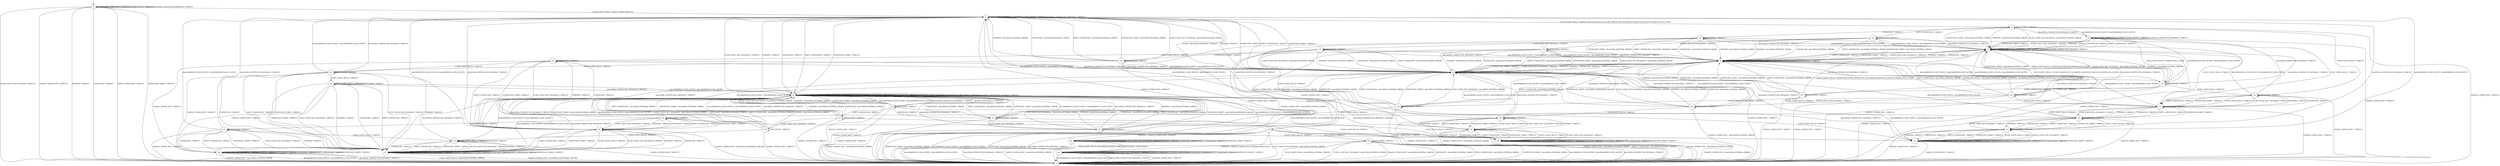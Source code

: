 digraph g {

	s0 [shape="circle" label="s0"];
	s1 [shape="circle" label="s1"];
	s2 [shape="circle" label="s2"];
	s3 [shape="circle" label="s3"];
	s4 [shape="circle" label="s4"];
	s5 [shape="circle" label="s5"];
	s6 [shape="circle" label="s6"];
	s7 [shape="circle" label="s7"];
	s8 [shape="circle" label="s8"];
	s9 [shape="circle" label="s9"];
	s10 [shape="circle" label="s10"];
	s11 [shape="circle" label="s11"];
	s12 [shape="circle" label="s12"];
	s13 [shape="circle" label="s13"];
	s14 [shape="circle" label="s14"];
	s15 [shape="circle" label="s15"];
	s16 [shape="circle" label="s16"];
	s17 [shape="circle" label="s17"];
	s18 [shape="circle" label="s18"];
	s19 [shape="circle" label="s19"];
	s20 [shape="circle" label="s20"];
	s21 [shape="circle" label="s21"];
	s22 [shape="circle" label="s22"];
	s23 [shape="circle" label="s23"];
	s24 [shape="circle" label="s24"];
	s25 [shape="circle" label="s25"];
	s26 [shape="circle" label="s26"];
	s27 [shape="circle" label="s27"];
	s28 [shape="circle" label="s28"];
	s29 [shape="circle" label="s29"];
	s30 [shape="circle" label="s30"];
	s31 [shape="circle" label="s31"];
	s32 [shape="circle" label="s32"];
	s33 [shape="circle" label="s33"];
	s34 [shape="circle" label="s34"];
	s35 [shape="circle" label="s35"];
	s36 [shape="circle" label="s36"];
	s37 [shape="circle" label="s37"];
	s38 [shape="circle" label="s38"];
	s39 [shape="circle" label="s39"];
	s40 [shape="circle" label="s40"];
	s41 [shape="circle" label="s41"];
	s42 [shape="circle" label="s42"];
	s43 [shape="circle" label="s43"];
	s44 [shape="circle" label="s44"];
	s0 -> s2 [label="ECDH_CLIENT_HELLO / HELLO_VERIFY_REQUEST"];
	s0 -> s1 [label="ECDH_CLIENT_KEY_EXCHANGE / TIMEOUT"];
	s0 -> s1 [label="CHANGE_CIPHER_SPEC / TIMEOUT"];
	s0 -> s1 [label="FINISHED / TIMEOUT"];
	s0 -> s0 [label="APPLICATION / TIMEOUT"];
	s0 -> s1 [label="CERTIFICATE / TIMEOUT"];
	s0 -> s1 [label="EMPTY_CERTIFICATE / TIMEOUT"];
	s0 -> s1 [label="CERTIFICATE_VERIFY / TIMEOUT"];
	s0 -> s0 [label="Alert(WARNING,CLOSE_NOTIFY) / TIMEOUT"];
	s0 -> s0 [label="Alert(FATAL,UNEXPECTED_MESSAGE) / TIMEOUT"];
	s1 -> s1 [label="ECDH_CLIENT_HELLO / TIMEOUT"];
	s1 -> s1 [label="ECDH_CLIENT_KEY_EXCHANGE / TIMEOUT"];
	s1 -> s1 [label="CHANGE_CIPHER_SPEC / TIMEOUT"];
	s1 -> s1 [label="FINISHED / TIMEOUT"];
	s1 -> s1 [label="APPLICATION / TIMEOUT"];
	s1 -> s1 [label="CERTIFICATE / TIMEOUT"];
	s1 -> s1 [label="EMPTY_CERTIFICATE / TIMEOUT"];
	s1 -> s1 [label="CERTIFICATE_VERIFY / TIMEOUT"];
	s1 -> s1 [label="Alert(WARNING,CLOSE_NOTIFY) / TIMEOUT"];
	s1 -> s1 [label="Alert(FATAL,UNEXPECTED_MESSAGE) / TIMEOUT"];
	s2 -> s5 [label="ECDH_CLIENT_HELLO / SERVER_HELLO,CERTIFICATE,ECDHE_SERVER_KEY_EXCHANGE,CERTIFICATE_REQUEST,SERVER_HELLO_DONE"];
	s2 -> s3 [label="ECDH_CLIENT_KEY_EXCHANGE / TIMEOUT"];
	s2 -> s1 [label="CHANGE_CIPHER_SPEC / TIMEOUT"];
	s2 -> s3 [label="FINISHED / TIMEOUT"];
	s2 -> s2 [label="APPLICATION / TIMEOUT"];
	s2 -> s3 [label="CERTIFICATE / TIMEOUT"];
	s2 -> s3 [label="EMPTY_CERTIFICATE / TIMEOUT"];
	s2 -> s3 [label="CERTIFICATE_VERIFY / TIMEOUT"];
	s2 -> s2 [label="Alert(WARNING,CLOSE_NOTIFY) / TIMEOUT"];
	s2 -> s2 [label="Alert(FATAL,UNEXPECTED_MESSAGE) / TIMEOUT"];
	s3 -> s4 [label="ECDH_CLIENT_HELLO / TIMEOUT"];
	s3 -> s3 [label="ECDH_CLIENT_KEY_EXCHANGE / TIMEOUT"];
	s3 -> s1 [label="CHANGE_CIPHER_SPEC / TIMEOUT"];
	s3 -> s3 [label="FINISHED / TIMEOUT"];
	s3 -> s3 [label="APPLICATION / TIMEOUT"];
	s3 -> s3 [label="CERTIFICATE / TIMEOUT"];
	s3 -> s3 [label="EMPTY_CERTIFICATE / TIMEOUT"];
	s3 -> s3 [label="CERTIFICATE_VERIFY / TIMEOUT"];
	s3 -> s3 [label="Alert(WARNING,CLOSE_NOTIFY) / TIMEOUT"];
	s3 -> s3 [label="Alert(FATAL,UNEXPECTED_MESSAGE) / TIMEOUT"];
	s4 -> s11 [label="ECDH_CLIENT_HELLO / TIMEOUT"];
	s4 -> s3 [label="ECDH_CLIENT_KEY_EXCHANGE / Alert(FATAL,INTERNAL_ERROR)"];
	s4 -> s1 [label="CHANGE_CIPHER_SPEC / TIMEOUT"];
	s4 -> s3 [label="FINISHED / Alert(FATAL,INTERNAL_ERROR)"];
	s4 -> s4 [label="APPLICATION / TIMEOUT"];
	s4 -> s10 [label="CERTIFICATE / TIMEOUT"];
	s4 -> s27 [label="EMPTY_CERTIFICATE / TIMEOUT"];
	s4 -> s3 [label="CERTIFICATE_VERIFY / Alert(FATAL,INTERNAL_ERROR)"];
	s4 -> s3 [label="Alert(WARNING,CLOSE_NOTIFY) / Alert(WARNING,CLOSE_NOTIFY)"];
	s4 -> s3 [label="Alert(FATAL,UNEXPECTED_MESSAGE) / TIMEOUT"];
	s5 -> s12 [label="ECDH_CLIENT_HELLO / TIMEOUT"];
	s5 -> s7 [label="ECDH_CLIENT_KEY_EXCHANGE / Alert(FATAL,INTERNAL_ERROR)"];
	s5 -> s1 [label="CHANGE_CIPHER_SPEC / TIMEOUT"];
	s5 -> s7 [label="FINISHED / Alert(FATAL,INTERNAL_ERROR)"];
	s5 -> s5 [label="APPLICATION / TIMEOUT"];
	s5 -> s16 [label="CERTIFICATE / TIMEOUT"];
	s5 -> s21 [label="EMPTY_CERTIFICATE / TIMEOUT"];
	s5 -> s7 [label="CERTIFICATE_VERIFY / Alert(FATAL,INTERNAL_ERROR)"];
	s5 -> s6 [label="Alert(WARNING,CLOSE_NOTIFY) / Alert(WARNING,CLOSE_NOTIFY)"];
	s5 -> s6 [label="Alert(FATAL,UNEXPECTED_MESSAGE) / TIMEOUT"];
	s6 -> s36 [label="ECDH_CLIENT_HELLO / SERVER_HELLO_DONE"];
	s6 -> s7 [label="ECDH_CLIENT_KEY_EXCHANGE / TIMEOUT"];
	s6 -> s1 [label="CHANGE_CIPHER_SPEC / TIMEOUT"];
	s6 -> s7 [label="FINISHED / TIMEOUT"];
	s6 -> s6 [label="APPLICATION / TIMEOUT"];
	s6 -> s7 [label="CERTIFICATE / TIMEOUT"];
	s6 -> s7 [label="EMPTY_CERTIFICATE / TIMEOUT"];
	s6 -> s7 [label="CERTIFICATE_VERIFY / TIMEOUT"];
	s6 -> s6 [label="Alert(WARNING,CLOSE_NOTIFY) / TIMEOUT"];
	s6 -> s6 [label="Alert(FATAL,UNEXPECTED_MESSAGE) / TIMEOUT"];
	s7 -> s36 [label="ECDH_CLIENT_HELLO / CERTIFICATE_REQUEST,SERVER_HELLO_DONE"];
	s7 -> s8 [label="ECDH_CLIENT_KEY_EXCHANGE / TIMEOUT"];
	s7 -> s1 [label="CHANGE_CIPHER_SPEC / TIMEOUT"];
	s7 -> s8 [label="FINISHED / TIMEOUT"];
	s7 -> s7 [label="APPLICATION / TIMEOUT"];
	s7 -> s8 [label="CERTIFICATE / TIMEOUT"];
	s7 -> s8 [label="EMPTY_CERTIFICATE / TIMEOUT"];
	s7 -> s8 [label="CERTIFICATE_VERIFY / TIMEOUT"];
	s7 -> s7 [label="Alert(WARNING,CLOSE_NOTIFY) / TIMEOUT"];
	s7 -> s7 [label="Alert(FATAL,UNEXPECTED_MESSAGE) / TIMEOUT"];
	s8 -> s36 [label="ECDH_CLIENT_HELLO / ECDHE_SERVER_KEY_EXCHANGE,CERTIFICATE_REQUEST,SERVER_HELLO_DONE"];
	s8 -> s9 [label="ECDH_CLIENT_KEY_EXCHANGE / TIMEOUT"];
	s8 -> s1 [label="CHANGE_CIPHER_SPEC / TIMEOUT"];
	s8 -> s9 [label="FINISHED / TIMEOUT"];
	s8 -> s8 [label="APPLICATION / TIMEOUT"];
	s8 -> s9 [label="CERTIFICATE / TIMEOUT"];
	s8 -> s9 [label="EMPTY_CERTIFICATE / TIMEOUT"];
	s8 -> s9 [label="CERTIFICATE_VERIFY / TIMEOUT"];
	s8 -> s8 [label="Alert(WARNING,CLOSE_NOTIFY) / TIMEOUT"];
	s8 -> s8 [label="Alert(FATAL,UNEXPECTED_MESSAGE) / TIMEOUT"];
	s9 -> s36 [label="ECDH_CLIENT_HELLO / CERTIFICATE,ECDHE_SERVER_KEY_EXCHANGE,CERTIFICATE_REQUEST,SERVER_HELLO_DONE"];
	s9 -> s2 [label="ECDH_CLIENT_KEY_EXCHANGE / TIMEOUT"];
	s9 -> s1 [label="CHANGE_CIPHER_SPEC / TIMEOUT"];
	s9 -> s2 [label="FINISHED / TIMEOUT"];
	s9 -> s9 [label="APPLICATION / TIMEOUT"];
	s9 -> s2 [label="CERTIFICATE / TIMEOUT"];
	s9 -> s2 [label="EMPTY_CERTIFICATE / TIMEOUT"];
	s9 -> s2 [label="CERTIFICATE_VERIFY / TIMEOUT"];
	s9 -> s9 [label="Alert(WARNING,CLOSE_NOTIFY) / TIMEOUT"];
	s9 -> s9 [label="Alert(FATAL,UNEXPECTED_MESSAGE) / TIMEOUT"];
	s10 -> s11 [label="ECDH_CLIENT_HELLO / TIMEOUT"];
	s10 -> s23 [label="ECDH_CLIENT_KEY_EXCHANGE / TIMEOUT"];
	s10 -> s1 [label="CHANGE_CIPHER_SPEC / TIMEOUT"];
	s10 -> s3 [label="FINISHED / Alert(FATAL,INTERNAL_ERROR)"];
	s10 -> s10 [label="APPLICATION / TIMEOUT"];
	s10 -> s3 [label="CERTIFICATE / Alert(FATAL,INTERNAL_ERROR)"];
	s10 -> s3 [label="EMPTY_CERTIFICATE / Alert(FATAL,INTERNAL_ERROR)"];
	s10 -> s3 [label="CERTIFICATE_VERIFY / Alert(FATAL,INTERNAL_ERROR)"];
	s10 -> s3 [label="Alert(WARNING,CLOSE_NOTIFY) / Alert(WARNING,CLOSE_NOTIFY)"];
	s10 -> s3 [label="Alert(FATAL,UNEXPECTED_MESSAGE) / TIMEOUT"];
	s11 -> s11 [label="ECDH_CLIENT_HELLO / TIMEOUT"];
	s11 -> s11 [label="ECDH_CLIENT_KEY_EXCHANGE / TIMEOUT"];
	s11 -> s1 [label="CHANGE_CIPHER_SPEC / TIMEOUT"];
	s11 -> s11 [label="FINISHED / TIMEOUT"];
	s11 -> s11 [label="APPLICATION / TIMEOUT"];
	s11 -> s11 [label="CERTIFICATE / TIMEOUT"];
	s11 -> s11 [label="EMPTY_CERTIFICATE / TIMEOUT"];
	s11 -> s11 [label="CERTIFICATE_VERIFY / TIMEOUT"];
	s11 -> s3 [label="Alert(WARNING,CLOSE_NOTIFY) / Alert(WARNING,CLOSE_NOTIFY)"];
	s11 -> s3 [label="Alert(FATAL,UNEXPECTED_MESSAGE) / TIMEOUT"];
	s12 -> s13 [label="ECDH_CLIENT_HELLO / TIMEOUT"];
	s12 -> s13 [label="ECDH_CLIENT_KEY_EXCHANGE / TIMEOUT"];
	s12 -> s1 [label="CHANGE_CIPHER_SPEC / TIMEOUT"];
	s12 -> s13 [label="FINISHED / TIMEOUT"];
	s12 -> s12 [label="APPLICATION / TIMEOUT"];
	s12 -> s13 [label="CERTIFICATE / TIMEOUT"];
	s12 -> s13 [label="EMPTY_CERTIFICATE / TIMEOUT"];
	s12 -> s13 [label="CERTIFICATE_VERIFY / TIMEOUT"];
	s12 -> s7 [label="Alert(WARNING,CLOSE_NOTIFY) / Alert(WARNING,CLOSE_NOTIFY)"];
	s12 -> s7 [label="Alert(FATAL,UNEXPECTED_MESSAGE) / TIMEOUT"];
	s13 -> s14 [label="ECDH_CLIENT_HELLO / TIMEOUT"];
	s13 -> s14 [label="ECDH_CLIENT_KEY_EXCHANGE / TIMEOUT"];
	s13 -> s1 [label="CHANGE_CIPHER_SPEC / TIMEOUT"];
	s13 -> s14 [label="FINISHED / TIMEOUT"];
	s13 -> s13 [label="APPLICATION / TIMEOUT"];
	s13 -> s14 [label="CERTIFICATE / TIMEOUT"];
	s13 -> s14 [label="EMPTY_CERTIFICATE / TIMEOUT"];
	s13 -> s14 [label="CERTIFICATE_VERIFY / TIMEOUT"];
	s13 -> s8 [label="Alert(WARNING,CLOSE_NOTIFY) / Alert(WARNING,CLOSE_NOTIFY)"];
	s13 -> s8 [label="Alert(FATAL,UNEXPECTED_MESSAGE) / TIMEOUT"];
	s14 -> s15 [label="ECDH_CLIENT_HELLO / TIMEOUT"];
	s14 -> s15 [label="ECDH_CLIENT_KEY_EXCHANGE / TIMEOUT"];
	s14 -> s1 [label="CHANGE_CIPHER_SPEC / TIMEOUT"];
	s14 -> s15 [label="FINISHED / TIMEOUT"];
	s14 -> s14 [label="APPLICATION / TIMEOUT"];
	s14 -> s15 [label="CERTIFICATE / TIMEOUT"];
	s14 -> s15 [label="EMPTY_CERTIFICATE / TIMEOUT"];
	s14 -> s15 [label="CERTIFICATE_VERIFY / TIMEOUT"];
	s14 -> s9 [label="Alert(WARNING,CLOSE_NOTIFY) / Alert(WARNING,CLOSE_NOTIFY)"];
	s14 -> s9 [label="Alert(FATAL,UNEXPECTED_MESSAGE) / TIMEOUT"];
	s15 -> s11 [label="ECDH_CLIENT_HELLO / TIMEOUT"];
	s15 -> s11 [label="ECDH_CLIENT_KEY_EXCHANGE / TIMEOUT"];
	s15 -> s1 [label="CHANGE_CIPHER_SPEC / TIMEOUT"];
	s15 -> s11 [label="FINISHED / TIMEOUT"];
	s15 -> s15 [label="APPLICATION / TIMEOUT"];
	s15 -> s11 [label="CERTIFICATE / TIMEOUT"];
	s15 -> s11 [label="EMPTY_CERTIFICATE / TIMEOUT"];
	s15 -> s11 [label="CERTIFICATE_VERIFY / TIMEOUT"];
	s15 -> s2 [label="Alert(WARNING,CLOSE_NOTIFY) / Alert(WARNING,CLOSE_NOTIFY)"];
	s15 -> s2 [label="Alert(FATAL,UNEXPECTED_MESSAGE) / TIMEOUT"];
	s16 -> s13 [label="ECDH_CLIENT_HELLO / TIMEOUT"];
	s16 -> s17 [label="ECDH_CLIENT_KEY_EXCHANGE / TIMEOUT"];
	s16 -> s1 [label="CHANGE_CIPHER_SPEC / TIMEOUT"];
	s16 -> s8 [label="FINISHED / Alert(FATAL,INTERNAL_ERROR)"];
	s16 -> s16 [label="APPLICATION / TIMEOUT"];
	s16 -> s8 [label="CERTIFICATE / Alert(FATAL,INTERNAL_ERROR)"];
	s16 -> s8 [label="EMPTY_CERTIFICATE / Alert(FATAL,INTERNAL_ERROR)"];
	s16 -> s8 [label="CERTIFICATE_VERIFY / Alert(FATAL,INTERNAL_ERROR)"];
	s16 -> s7 [label="Alert(WARNING,CLOSE_NOTIFY) / Alert(WARNING,CLOSE_NOTIFY)"];
	s16 -> s7 [label="Alert(FATAL,UNEXPECTED_MESSAGE) / TIMEOUT"];
	s17 -> s28 [label="ECDH_CLIENT_HELLO / TIMEOUT"];
	s17 -> s9 [label="ECDH_CLIENT_KEY_EXCHANGE / Alert(FATAL,INTERNAL_ERROR)"];
	s17 -> s1 [label="CHANGE_CIPHER_SPEC / Alert(FATAL,INTERNAL_ERROR)"];
	s17 -> s9 [label="FINISHED / Alert(FATAL,INTERNAL_ERROR)"];
	s17 -> s17 [label="APPLICATION / TIMEOUT"];
	s17 -> s9 [label="CERTIFICATE / Alert(FATAL,INTERNAL_ERROR)"];
	s17 -> s9 [label="EMPTY_CERTIFICATE / Alert(FATAL,INTERNAL_ERROR)"];
	s17 -> s18 [label="CERTIFICATE_VERIFY / TIMEOUT"];
	s17 -> s8 [label="Alert(WARNING,CLOSE_NOTIFY) / Alert(WARNING,CLOSE_NOTIFY)"];
	s17 -> s8 [label="Alert(FATAL,UNEXPECTED_MESSAGE) / TIMEOUT"];
	s18 -> s25 [label="ECDH_CLIENT_HELLO / TIMEOUT"];
	s18 -> s2 [label="ECDH_CLIENT_KEY_EXCHANGE / Alert(FATAL,INTERNAL_ERROR)"];
	s18 -> s19 [label="CHANGE_CIPHER_SPEC / TIMEOUT"];
	s18 -> s2 [label="FINISHED / Alert(FATAL,INTERNAL_ERROR)"];
	s18 -> s18 [label="APPLICATION / TIMEOUT"];
	s18 -> s2 [label="CERTIFICATE / Alert(FATAL,INTERNAL_ERROR)"];
	s18 -> s2 [label="EMPTY_CERTIFICATE / Alert(FATAL,INTERNAL_ERROR)"];
	s18 -> s2 [label="CERTIFICATE_VERIFY / Alert(FATAL,INTERNAL_ERROR)"];
	s18 -> s9 [label="Alert(WARNING,CLOSE_NOTIFY) / Alert(WARNING,CLOSE_NOTIFY)"];
	s18 -> s9 [label="Alert(FATAL,UNEXPECTED_MESSAGE) / TIMEOUT"];
	s19 -> s1 [label="ECDH_CLIENT_HELLO / Alert(FATAL,INTERNAL_ERROR)"];
	s19 -> s1 [label="ECDH_CLIENT_KEY_EXCHANGE / Alert(FATAL,INTERNAL_ERROR)"];
	s19 -> s1 [label="CHANGE_CIPHER_SPEC / Alert(FATAL,INTERNAL_ERROR)"];
	s19 -> s20 [label="FINISHED / CHANGE_CIPHER_SPEC,FINISHED"];
	s19 -> s42 [label="APPLICATION / TIMEOUT"];
	s19 -> s1 [label="CERTIFICATE / Alert(FATAL,INTERNAL_ERROR)"];
	s19 -> s1 [label="EMPTY_CERTIFICATE / Alert(FATAL,INTERNAL_ERROR)"];
	s19 -> s1 [label="CERTIFICATE_VERIFY / Alert(FATAL,INTERNAL_ERROR)"];
	s19 -> s1 [label="Alert(WARNING,CLOSE_NOTIFY) / Alert(WARNING,CLOSE_NOTIFY)"];
	s19 -> s1 [label="Alert(FATAL,UNEXPECTED_MESSAGE) / TIMEOUT"];
	s20 -> s20 [label="ECDH_CLIENT_HELLO / Alert(WARNING,NO_RENEGOTIATION)"];
	s20 -> s20 [label="ECDH_CLIENT_KEY_EXCHANGE / TIMEOUT"];
	s20 -> s1 [label="CHANGE_CIPHER_SPEC / Alert(FATAL,INTERNAL_ERROR)"];
	s20 -> s20 [label="FINISHED / TIMEOUT"];
	s20 -> s24 [label="APPLICATION / APPLICATION"];
	s20 -> s20 [label="CERTIFICATE / TIMEOUT"];
	s20 -> s20 [label="EMPTY_CERTIFICATE / TIMEOUT"];
	s20 -> s20 [label="CERTIFICATE_VERIFY / TIMEOUT"];
	s20 -> s1 [label="Alert(WARNING,CLOSE_NOTIFY) / Alert(WARNING,CLOSE_NOTIFY)"];
	s20 -> s1 [label="Alert(FATAL,UNEXPECTED_MESSAGE) / TIMEOUT"];
	s21 -> s13 [label="ECDH_CLIENT_HELLO / TIMEOUT"];
	s21 -> s22 [label="ECDH_CLIENT_KEY_EXCHANGE / TIMEOUT"];
	s21 -> s1 [label="CHANGE_CIPHER_SPEC / TIMEOUT"];
	s21 -> s8 [label="FINISHED / Alert(FATAL,INTERNAL_ERROR)"];
	s21 -> s21 [label="APPLICATION / TIMEOUT"];
	s21 -> s8 [label="CERTIFICATE / Alert(FATAL,INTERNAL_ERROR)"];
	s21 -> s8 [label="EMPTY_CERTIFICATE / Alert(FATAL,INTERNAL_ERROR)"];
	s21 -> s8 [label="CERTIFICATE_VERIFY / Alert(FATAL,INTERNAL_ERROR)"];
	s21 -> s7 [label="Alert(WARNING,CLOSE_NOTIFY) / Alert(WARNING,CLOSE_NOTIFY)"];
	s21 -> s7 [label="Alert(FATAL,UNEXPECTED_MESSAGE) / TIMEOUT"];
	s22 -> s33 [label="ECDH_CLIENT_HELLO / TIMEOUT"];
	s22 -> s9 [label="ECDH_CLIENT_KEY_EXCHANGE / Alert(FATAL,INTERNAL_ERROR)"];
	s22 -> s19 [label="CHANGE_CIPHER_SPEC / TIMEOUT"];
	s22 -> s9 [label="FINISHED / Alert(FATAL,INTERNAL_ERROR)"];
	s22 -> s22 [label="APPLICATION / TIMEOUT"];
	s22 -> s9 [label="CERTIFICATE / Alert(FATAL,INTERNAL_ERROR)"];
	s22 -> s9 [label="EMPTY_CERTIFICATE / Alert(FATAL,INTERNAL_ERROR)"];
	s22 -> s9 [label="CERTIFICATE_VERIFY / Alert(FATAL,INTERNAL_ERROR)"];
	s22 -> s8 [label="Alert(WARNING,CLOSE_NOTIFY) / Alert(WARNING,CLOSE_NOTIFY)"];
	s22 -> s8 [label="Alert(FATAL,UNEXPECTED_MESSAGE) / TIMEOUT"];
	s23 -> s30 [label="ECDH_CLIENT_HELLO / TIMEOUT"];
	s23 -> s3 [label="ECDH_CLIENT_KEY_EXCHANGE / Alert(FATAL,INTERNAL_ERROR)"];
	s23 -> s1 [label="CHANGE_CIPHER_SPEC / Alert(FATAL,INTERNAL_ERROR)"];
	s23 -> s3 [label="FINISHED / Alert(FATAL,INTERNAL_ERROR)"];
	s23 -> s23 [label="APPLICATION / TIMEOUT"];
	s23 -> s3 [label="CERTIFICATE / Alert(FATAL,INTERNAL_ERROR)"];
	s23 -> s3 [label="EMPTY_CERTIFICATE / Alert(FATAL,INTERNAL_ERROR)"];
	s23 -> s3 [label="CERTIFICATE_VERIFY / Alert(FATAL,HANDSHAKE_FAILURE)"];
	s23 -> s3 [label="Alert(WARNING,CLOSE_NOTIFY) / Alert(WARNING,CLOSE_NOTIFY)"];
	s23 -> s3 [label="Alert(FATAL,UNEXPECTED_MESSAGE) / TIMEOUT"];
	s24 -> s24 [label="ECDH_CLIENT_HELLO / Alert(WARNING,NO_RENEGOTIATION)"];
	s24 -> s24 [label="ECDH_CLIENT_KEY_EXCHANGE / TIMEOUT"];
	s24 -> s1 [label="CHANGE_CIPHER_SPEC / TIMEOUT"];
	s24 -> s24 [label="FINISHED / TIMEOUT"];
	s24 -> s24 [label="APPLICATION / APPLICATION"];
	s24 -> s24 [label="CERTIFICATE / TIMEOUT"];
	s24 -> s24 [label="EMPTY_CERTIFICATE / TIMEOUT"];
	s24 -> s24 [label="CERTIFICATE_VERIFY / TIMEOUT"];
	s24 -> s1 [label="Alert(WARNING,CLOSE_NOTIFY) / Alert(WARNING,CLOSE_NOTIFY)"];
	s24 -> s1 [label="Alert(FATAL,UNEXPECTED_MESSAGE) / TIMEOUT"];
	s25 -> s40 [label="ECDH_CLIENT_HELLO / TIMEOUT"];
	s25 -> s31 [label="ECDH_CLIENT_KEY_EXCHANGE / TIMEOUT"];
	s25 -> s26 [label="CHANGE_CIPHER_SPEC / TIMEOUT"];
	s25 -> s31 [label="FINISHED / TIMEOUT"];
	s25 -> s25 [label="APPLICATION / TIMEOUT"];
	s25 -> s31 [label="CERTIFICATE / TIMEOUT"];
	s25 -> s31 [label="EMPTY_CERTIFICATE / TIMEOUT"];
	s25 -> s31 [label="CERTIFICATE_VERIFY / TIMEOUT"];
	s25 -> s2 [label="Alert(WARNING,CLOSE_NOTIFY) / Alert(WARNING,CLOSE_NOTIFY)"];
	s25 -> s2 [label="Alert(FATAL,UNEXPECTED_MESSAGE) / TIMEOUT"];
	s26 -> s1 [label="ECDH_CLIENT_HELLO / Alert(FATAL,INTERNAL_ERROR)"];
	s26 -> s26 [label="ECDH_CLIENT_KEY_EXCHANGE / TIMEOUT"];
	s26 -> s1 [label="CHANGE_CIPHER_SPEC / Alert(FATAL,INTERNAL_ERROR)"];
	s26 -> s26 [label="FINISHED / TIMEOUT"];
	s26 -> s26 [label="APPLICATION / TIMEOUT"];
	s26 -> s26 [label="CERTIFICATE / TIMEOUT"];
	s26 -> s26 [label="EMPTY_CERTIFICATE / TIMEOUT"];
	s26 -> s26 [label="CERTIFICATE_VERIFY / TIMEOUT"];
	s26 -> s1 [label="Alert(WARNING,CLOSE_NOTIFY) / Alert(WARNING,CLOSE_NOTIFY)"];
	s26 -> s1 [label="Alert(FATAL,UNEXPECTED_MESSAGE) / TIMEOUT"];
	s27 -> s11 [label="ECDH_CLIENT_HELLO / TIMEOUT"];
	s27 -> s32 [label="ECDH_CLIENT_KEY_EXCHANGE / TIMEOUT"];
	s27 -> s1 [label="CHANGE_CIPHER_SPEC / TIMEOUT"];
	s27 -> s3 [label="FINISHED / Alert(FATAL,INTERNAL_ERROR)"];
	s27 -> s27 [label="APPLICATION / TIMEOUT"];
	s27 -> s3 [label="CERTIFICATE / Alert(FATAL,INTERNAL_ERROR)"];
	s27 -> s3 [label="EMPTY_CERTIFICATE / Alert(FATAL,INTERNAL_ERROR)"];
	s27 -> s3 [label="CERTIFICATE_VERIFY / Alert(FATAL,INTERNAL_ERROR)"];
	s27 -> s3 [label="Alert(WARNING,CLOSE_NOTIFY) / Alert(WARNING,CLOSE_NOTIFY)"];
	s27 -> s3 [label="Alert(FATAL,UNEXPECTED_MESSAGE) / TIMEOUT"];
	s28 -> s29 [label="ECDH_CLIENT_HELLO / TIMEOUT"];
	s28 -> s29 [label="ECDH_CLIENT_KEY_EXCHANGE / TIMEOUT"];
	s28 -> s1 [label="CHANGE_CIPHER_SPEC / Alert(FATAL,INTERNAL_ERROR)"];
	s28 -> s29 [label="FINISHED / TIMEOUT"];
	s28 -> s28 [label="APPLICATION / TIMEOUT"];
	s28 -> s29 [label="CERTIFICATE / TIMEOUT"];
	s28 -> s29 [label="EMPTY_CERTIFICATE / TIMEOUT"];
	s28 -> s29 [label="CERTIFICATE_VERIFY / TIMEOUT"];
	s28 -> s9 [label="Alert(WARNING,CLOSE_NOTIFY) / Alert(WARNING,CLOSE_NOTIFY)"];
	s28 -> s9 [label="Alert(FATAL,UNEXPECTED_MESSAGE) / TIMEOUT"];
	s29 -> s30 [label="ECDH_CLIENT_HELLO / TIMEOUT"];
	s29 -> s30 [label="ECDH_CLIENT_KEY_EXCHANGE / TIMEOUT"];
	s29 -> s1 [label="CHANGE_CIPHER_SPEC / Alert(FATAL,INTERNAL_ERROR)"];
	s29 -> s30 [label="FINISHED / TIMEOUT"];
	s29 -> s29 [label="APPLICATION / TIMEOUT"];
	s29 -> s30 [label="CERTIFICATE / TIMEOUT"];
	s29 -> s30 [label="EMPTY_CERTIFICATE / TIMEOUT"];
	s29 -> s30 [label="CERTIFICATE_VERIFY / TIMEOUT"];
	s29 -> s2 [label="Alert(WARNING,CLOSE_NOTIFY) / Alert(WARNING,CLOSE_NOTIFY)"];
	s29 -> s2 [label="Alert(FATAL,UNEXPECTED_MESSAGE) / TIMEOUT"];
	s30 -> s30 [label="ECDH_CLIENT_HELLO / TIMEOUT"];
	s30 -> s30 [label="ECDH_CLIENT_KEY_EXCHANGE / TIMEOUT"];
	s30 -> s1 [label="CHANGE_CIPHER_SPEC / Alert(FATAL,INTERNAL_ERROR)"];
	s30 -> s30 [label="FINISHED / TIMEOUT"];
	s30 -> s30 [label="APPLICATION / TIMEOUT"];
	s30 -> s30 [label="CERTIFICATE / TIMEOUT"];
	s30 -> s30 [label="EMPTY_CERTIFICATE / TIMEOUT"];
	s30 -> s30 [label="CERTIFICATE_VERIFY / TIMEOUT"];
	s30 -> s3 [label="Alert(WARNING,CLOSE_NOTIFY) / Alert(WARNING,CLOSE_NOTIFY)"];
	s30 -> s3 [label="Alert(FATAL,UNEXPECTED_MESSAGE) / TIMEOUT"];
	s31 -> s31 [label="ECDH_CLIENT_HELLO / TIMEOUT"];
	s31 -> s31 [label="ECDH_CLIENT_KEY_EXCHANGE / TIMEOUT"];
	s31 -> s1 [label="CHANGE_CIPHER_SPEC / Alert(FATAL,HANDSHAKE_FAILURE)"];
	s31 -> s31 [label="FINISHED / TIMEOUT"];
	s31 -> s31 [label="APPLICATION / TIMEOUT"];
	s31 -> s31 [label="CERTIFICATE / TIMEOUT"];
	s31 -> s31 [label="EMPTY_CERTIFICATE / TIMEOUT"];
	s31 -> s31 [label="CERTIFICATE_VERIFY / TIMEOUT"];
	s31 -> s3 [label="Alert(WARNING,CLOSE_NOTIFY) / Alert(WARNING,CLOSE_NOTIFY)"];
	s31 -> s3 [label="Alert(FATAL,UNEXPECTED_MESSAGE) / TIMEOUT"];
	s32 -> s35 [label="ECDH_CLIENT_HELLO / TIMEOUT"];
	s32 -> s3 [label="ECDH_CLIENT_KEY_EXCHANGE / Alert(FATAL,INTERNAL_ERROR)"];
	s32 -> s1 [label="CHANGE_CIPHER_SPEC / TIMEOUT"];
	s32 -> s3 [label="FINISHED / Alert(FATAL,INTERNAL_ERROR)"];
	s32 -> s32 [label="APPLICATION / TIMEOUT"];
	s32 -> s3 [label="CERTIFICATE / Alert(FATAL,INTERNAL_ERROR)"];
	s32 -> s3 [label="EMPTY_CERTIFICATE / Alert(FATAL,INTERNAL_ERROR)"];
	s32 -> s3 [label="CERTIFICATE_VERIFY / Alert(FATAL,INTERNAL_ERROR)"];
	s32 -> s3 [label="Alert(WARNING,CLOSE_NOTIFY) / Alert(WARNING,CLOSE_NOTIFY)"];
	s32 -> s3 [label="Alert(FATAL,UNEXPECTED_MESSAGE) / TIMEOUT"];
	s33 -> s25 [label="ECDH_CLIENT_HELLO / TIMEOUT"];
	s33 -> s34 [label="ECDH_CLIENT_KEY_EXCHANGE / TIMEOUT"];
	s33 -> s26 [label="CHANGE_CIPHER_SPEC / TIMEOUT"];
	s33 -> s34 [label="FINISHED / TIMEOUT"];
	s33 -> s33 [label="APPLICATION / TIMEOUT"];
	s33 -> s34 [label="CERTIFICATE / TIMEOUT"];
	s33 -> s34 [label="EMPTY_CERTIFICATE / TIMEOUT"];
	s33 -> s34 [label="CERTIFICATE_VERIFY / TIMEOUT"];
	s33 -> s9 [label="Alert(WARNING,CLOSE_NOTIFY) / Alert(WARNING,CLOSE_NOTIFY)"];
	s33 -> s9 [label="Alert(FATAL,UNEXPECTED_MESSAGE) / TIMEOUT"];
	s34 -> s31 [label="ECDH_CLIENT_HELLO / TIMEOUT"];
	s34 -> s31 [label="ECDH_CLIENT_KEY_EXCHANGE / TIMEOUT"];
	s34 -> s1 [label="CHANGE_CIPHER_SPEC / Alert(FATAL,HANDSHAKE_FAILURE)"];
	s34 -> s31 [label="FINISHED / TIMEOUT"];
	s34 -> s34 [label="APPLICATION / TIMEOUT"];
	s34 -> s31 [label="CERTIFICATE / TIMEOUT"];
	s34 -> s31 [label="EMPTY_CERTIFICATE / TIMEOUT"];
	s34 -> s31 [label="CERTIFICATE_VERIFY / TIMEOUT"];
	s34 -> s2 [label="Alert(WARNING,CLOSE_NOTIFY) / Alert(WARNING,CLOSE_NOTIFY)"];
	s34 -> s2 [label="Alert(FATAL,UNEXPECTED_MESSAGE) / TIMEOUT"];
	s35 -> s35 [label="ECDH_CLIENT_HELLO / TIMEOUT"];
	s35 -> s31 [label="ECDH_CLIENT_KEY_EXCHANGE / TIMEOUT"];
	s35 -> s1 [label="CHANGE_CIPHER_SPEC / TIMEOUT"];
	s35 -> s31 [label="FINISHED / TIMEOUT"];
	s35 -> s35 [label="APPLICATION / TIMEOUT"];
	s35 -> s31 [label="CERTIFICATE / TIMEOUT"];
	s35 -> s31 [label="EMPTY_CERTIFICATE / TIMEOUT"];
	s35 -> s31 [label="CERTIFICATE_VERIFY / TIMEOUT"];
	s35 -> s3 [label="Alert(WARNING,CLOSE_NOTIFY) / Alert(WARNING,CLOSE_NOTIFY)"];
	s35 -> s3 [label="Alert(FATAL,UNEXPECTED_MESSAGE) / TIMEOUT"];
	s36 -> s12 [label="ECDH_CLIENT_HELLO / TIMEOUT"];
	s36 -> s7 [label="ECDH_CLIENT_KEY_EXCHANGE / Alert(FATAL,INTERNAL_ERROR)"];
	s36 -> s1 [label="CHANGE_CIPHER_SPEC / TIMEOUT"];
	s36 -> s7 [label="FINISHED / Alert(FATAL,INTERNAL_ERROR)"];
	s36 -> s36 [label="APPLICATION / TIMEOUT"];
	s36 -> s43 [label="CERTIFICATE / TIMEOUT"];
	s36 -> s37 [label="EMPTY_CERTIFICATE / TIMEOUT"];
	s36 -> s7 [label="CERTIFICATE_VERIFY / Alert(FATAL,INTERNAL_ERROR)"];
	s36 -> s6 [label="Alert(WARNING,CLOSE_NOTIFY) / Alert(WARNING,CLOSE_NOTIFY)"];
	s36 -> s6 [label="Alert(FATAL,UNEXPECTED_MESSAGE) / TIMEOUT"];
	s37 -> s13 [label="ECDH_CLIENT_HELLO / TIMEOUT"];
	s37 -> s38 [label="ECDH_CLIENT_KEY_EXCHANGE / TIMEOUT"];
	s37 -> s1 [label="CHANGE_CIPHER_SPEC / TIMEOUT"];
	s37 -> s8 [label="FINISHED / Alert(FATAL,INTERNAL_ERROR)"];
	s37 -> s37 [label="APPLICATION / TIMEOUT"];
	s37 -> s8 [label="CERTIFICATE / Alert(FATAL,INTERNAL_ERROR)"];
	s37 -> s8 [label="EMPTY_CERTIFICATE / Alert(FATAL,INTERNAL_ERROR)"];
	s37 -> s8 [label="CERTIFICATE_VERIFY / Alert(FATAL,INTERNAL_ERROR)"];
	s37 -> s7 [label="Alert(WARNING,CLOSE_NOTIFY) / Alert(WARNING,CLOSE_NOTIFY)"];
	s37 -> s7 [label="Alert(FATAL,UNEXPECTED_MESSAGE) / TIMEOUT"];
	s38 -> s39 [label="ECDH_CLIENT_HELLO / TIMEOUT"];
	s38 -> s9 [label="ECDH_CLIENT_KEY_EXCHANGE / Alert(FATAL,INTERNAL_ERROR)"];
	s38 -> s1 [label="CHANGE_CIPHER_SPEC / TIMEOUT"];
	s38 -> s9 [label="FINISHED / Alert(FATAL,INTERNAL_ERROR)"];
	s38 -> s38 [label="APPLICATION / TIMEOUT"];
	s38 -> s9 [label="CERTIFICATE / Alert(FATAL,INTERNAL_ERROR)"];
	s38 -> s9 [label="EMPTY_CERTIFICATE / Alert(FATAL,INTERNAL_ERROR)"];
	s38 -> s9 [label="CERTIFICATE_VERIFY / Alert(FATAL,INTERNAL_ERROR)"];
	s38 -> s8 [label="Alert(WARNING,CLOSE_NOTIFY) / Alert(WARNING,CLOSE_NOTIFY)"];
	s38 -> s8 [label="Alert(FATAL,UNEXPECTED_MESSAGE) / TIMEOUT"];
	s39 -> s41 [label="ECDH_CLIENT_HELLO / TIMEOUT"];
	s39 -> s34 [label="ECDH_CLIENT_KEY_EXCHANGE / TIMEOUT"];
	s39 -> s1 [label="CHANGE_CIPHER_SPEC / TIMEOUT"];
	s39 -> s34 [label="FINISHED / TIMEOUT"];
	s39 -> s39 [label="APPLICATION / TIMEOUT"];
	s39 -> s34 [label="CERTIFICATE / TIMEOUT"];
	s39 -> s34 [label="EMPTY_CERTIFICATE / TIMEOUT"];
	s39 -> s34 [label="CERTIFICATE_VERIFY / TIMEOUT"];
	s39 -> s9 [label="Alert(WARNING,CLOSE_NOTIFY) / Alert(WARNING,CLOSE_NOTIFY)"];
	s39 -> s9 [label="Alert(FATAL,UNEXPECTED_MESSAGE) / TIMEOUT"];
	s40 -> s40 [label="ECDH_CLIENT_HELLO / TIMEOUT"];
	s40 -> s31 [label="ECDH_CLIENT_KEY_EXCHANGE / TIMEOUT"];
	s40 -> s26 [label="CHANGE_CIPHER_SPEC / TIMEOUT"];
	s40 -> s31 [label="FINISHED / TIMEOUT"];
	s40 -> s40 [label="APPLICATION / TIMEOUT"];
	s40 -> s31 [label="CERTIFICATE / TIMEOUT"];
	s40 -> s31 [label="EMPTY_CERTIFICATE / TIMEOUT"];
	s40 -> s31 [label="CERTIFICATE_VERIFY / TIMEOUT"];
	s40 -> s3 [label="Alert(WARNING,CLOSE_NOTIFY) / Alert(WARNING,CLOSE_NOTIFY)"];
	s40 -> s3 [label="Alert(FATAL,UNEXPECTED_MESSAGE) / TIMEOUT"];
	s41 -> s35 [label="ECDH_CLIENT_HELLO / TIMEOUT"];
	s41 -> s31 [label="ECDH_CLIENT_KEY_EXCHANGE / TIMEOUT"];
	s41 -> s1 [label="CHANGE_CIPHER_SPEC / TIMEOUT"];
	s41 -> s31 [label="FINISHED / TIMEOUT"];
	s41 -> s41 [label="APPLICATION / TIMEOUT"];
	s41 -> s31 [label="CERTIFICATE / TIMEOUT"];
	s41 -> s31 [label="EMPTY_CERTIFICATE / TIMEOUT"];
	s41 -> s31 [label="CERTIFICATE_VERIFY / TIMEOUT"];
	s41 -> s2 [label="Alert(WARNING,CLOSE_NOTIFY) / Alert(WARNING,CLOSE_NOTIFY)"];
	s41 -> s2 [label="Alert(FATAL,UNEXPECTED_MESSAGE) / TIMEOUT"];
	s42 -> s1 [label="ECDH_CLIENT_HELLO / Alert(FATAL,INTERNAL_ERROR)"];
	s42 -> s1 [label="ECDH_CLIENT_KEY_EXCHANGE / Alert(FATAL,INTERNAL_ERROR)"];
	s42 -> s1 [label="CHANGE_CIPHER_SPEC / Alert(FATAL,INTERNAL_ERROR)"];
	s42 -> s24 [label="FINISHED / CHANGE_CIPHER_SPEC,FINISHED,APPLICATION"];
	s42 -> s42 [label="APPLICATION / TIMEOUT"];
	s42 -> s1 [label="CERTIFICATE / Alert(FATAL,INTERNAL_ERROR)"];
	s42 -> s1 [label="EMPTY_CERTIFICATE / Alert(FATAL,INTERNAL_ERROR)"];
	s42 -> s1 [label="CERTIFICATE_VERIFY / Alert(FATAL,INTERNAL_ERROR)"];
	s42 -> s1 [label="Alert(WARNING,CLOSE_NOTIFY) / Alert(WARNING,CLOSE_NOTIFY)"];
	s42 -> s1 [label="Alert(FATAL,UNEXPECTED_MESSAGE) / TIMEOUT"];
	s43 -> s13 [label="ECDH_CLIENT_HELLO / TIMEOUT"];
	s43 -> s44 [label="ECDH_CLIENT_KEY_EXCHANGE / TIMEOUT"];
	s43 -> s1 [label="CHANGE_CIPHER_SPEC / TIMEOUT"];
	s43 -> s8 [label="FINISHED / Alert(FATAL,INTERNAL_ERROR)"];
	s43 -> s43 [label="APPLICATION / TIMEOUT"];
	s43 -> s8 [label="CERTIFICATE / Alert(FATAL,INTERNAL_ERROR)"];
	s43 -> s8 [label="EMPTY_CERTIFICATE / Alert(FATAL,INTERNAL_ERROR)"];
	s43 -> s8 [label="CERTIFICATE_VERIFY / Alert(FATAL,INTERNAL_ERROR)"];
	s43 -> s7 [label="Alert(WARNING,CLOSE_NOTIFY) / Alert(WARNING,CLOSE_NOTIFY)"];
	s43 -> s7 [label="Alert(FATAL,UNEXPECTED_MESSAGE) / TIMEOUT"];
	s44 -> s28 [label="ECDH_CLIENT_HELLO / TIMEOUT"];
	s44 -> s9 [label="ECDH_CLIENT_KEY_EXCHANGE / Alert(FATAL,INTERNAL_ERROR)"];
	s44 -> s1 [label="CHANGE_CIPHER_SPEC / Alert(FATAL,INTERNAL_ERROR)"];
	s44 -> s9 [label="FINISHED / Alert(FATAL,INTERNAL_ERROR)"];
	s44 -> s44 [label="APPLICATION / TIMEOUT"];
	s44 -> s9 [label="CERTIFICATE / Alert(FATAL,INTERNAL_ERROR)"];
	s44 -> s9 [label="EMPTY_CERTIFICATE / Alert(FATAL,INTERNAL_ERROR)"];
	s44 -> s9 [label="CERTIFICATE_VERIFY / Alert(FATAL,HANDSHAKE_FAILURE)"];
	s44 -> s8 [label="Alert(WARNING,CLOSE_NOTIFY) / Alert(WARNING,CLOSE_NOTIFY)"];
	s44 -> s8 [label="Alert(FATAL,UNEXPECTED_MESSAGE) / TIMEOUT"];

__start0 [label="" shape="none" width="0" height="0"];
__start0 -> s0;

}
